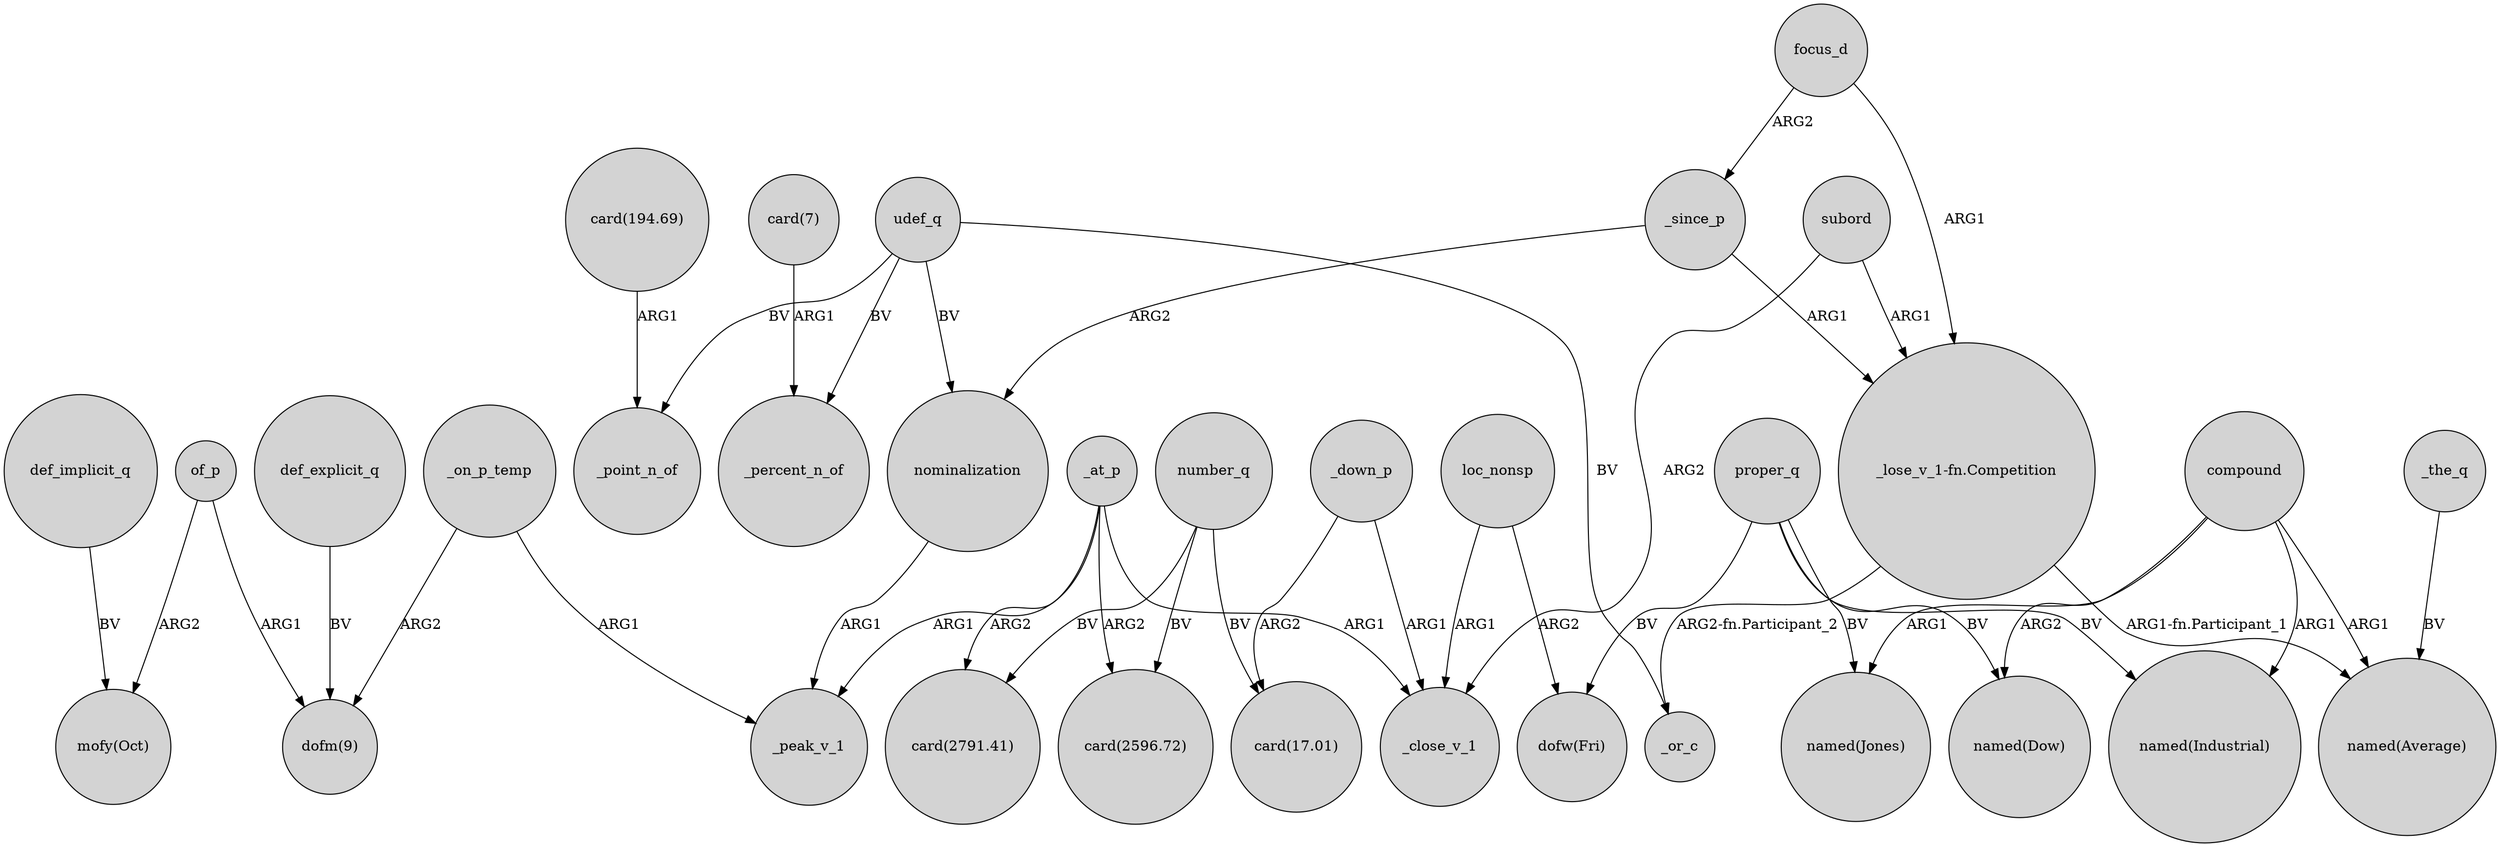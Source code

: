 digraph {
	node [shape=circle style=filled]
	def_explicit_q -> "dofm(9)" [label=BV]
	focus_d -> _since_p [label=ARG2]
	_on_p_temp -> "dofm(9)" [label=ARG2]
	number_q -> "card(2791.41)" [label=BV]
	"card(7)" -> _percent_n_of [label=ARG1]
	_at_p -> _peak_v_1 [label=ARG1]
	proper_q -> "dofw(Fri)" [label=BV]
	_since_p -> "_lose_v_1-fn.Competition" [label=ARG1]
	loc_nonsp -> _close_v_1 [label=ARG1]
	_since_p -> nominalization [label=ARG2]
	"card(194.69)" -> _point_n_of [label=ARG1]
	compound -> "named(Jones)" [label=ARG1]
	_at_p -> "card(2791.41)" [label=ARG2]
	_at_p -> _close_v_1 [label=ARG1]
	of_p -> "mofy(Oct)" [label=ARG2]
	loc_nonsp -> "dofw(Fri)" [label=ARG2]
	number_q -> "card(17.01)" [label=BV]
	nominalization -> _peak_v_1 [label=ARG1]
	udef_q -> nominalization [label=BV]
	subord -> "_lose_v_1-fn.Competition" [label=ARG1]
	_at_p -> "card(2596.72)" [label=ARG2]
	_down_p -> _close_v_1 [label=ARG1]
	"_lose_v_1-fn.Competition" -> _or_c [label="ARG2-fn.Participant_2"]
	udef_q -> _or_c [label=BV]
	proper_q -> "named(Industrial)" [label=BV]
	udef_q -> _percent_n_of [label=BV]
	focus_d -> "_lose_v_1-fn.Competition" [label=ARG1]
	_the_q -> "named(Average)" [label=BV]
	_down_p -> "card(17.01)" [label=ARG2]
	proper_q -> "named(Jones)" [label=BV]
	proper_q -> "named(Dow)" [label=BV]
	compound -> "named(Industrial)" [label=ARG1]
	compound -> "named(Average)" [label=ARG1]
	def_implicit_q -> "mofy(Oct)" [label=BV]
	of_p -> "dofm(9)" [label=ARG1]
	compound -> "named(Dow)" [label=ARG2]
	number_q -> "card(2596.72)" [label=BV]
	subord -> _close_v_1 [label=ARG2]
	udef_q -> _point_n_of [label=BV]
	_on_p_temp -> _peak_v_1 [label=ARG1]
	"_lose_v_1-fn.Competition" -> "named(Average)" [label="ARG1-fn.Participant_1"]
}
